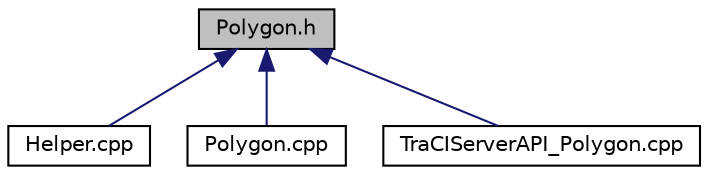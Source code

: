 digraph "Polygon.h"
{
  edge [fontname="Helvetica",fontsize="10",labelfontname="Helvetica",labelfontsize="10"];
  node [fontname="Helvetica",fontsize="10",shape=record];
  Node7 [label="Polygon.h",height=0.2,width=0.4,color="black", fillcolor="grey75", style="filled", fontcolor="black"];
  Node7 -> Node8 [dir="back",color="midnightblue",fontsize="10",style="solid",fontname="Helvetica"];
  Node8 [label="Helper.cpp",height=0.2,width=0.4,color="black", fillcolor="white", style="filled",URL="$df/d53/_helper_8cpp.html"];
  Node7 -> Node9 [dir="back",color="midnightblue",fontsize="10",style="solid",fontname="Helvetica"];
  Node9 [label="Polygon.cpp",height=0.2,width=0.4,color="black", fillcolor="white", style="filled",URL="$dd/d25/_polygon_8cpp.html"];
  Node7 -> Node10 [dir="back",color="midnightblue",fontsize="10",style="solid",fontname="Helvetica"];
  Node10 [label="TraCIServerAPI_Polygon.cpp",height=0.2,width=0.4,color="black", fillcolor="white", style="filled",URL="$d7/dc9/_tra_c_i_server_a_p_i___polygon_8cpp.html"];
}
